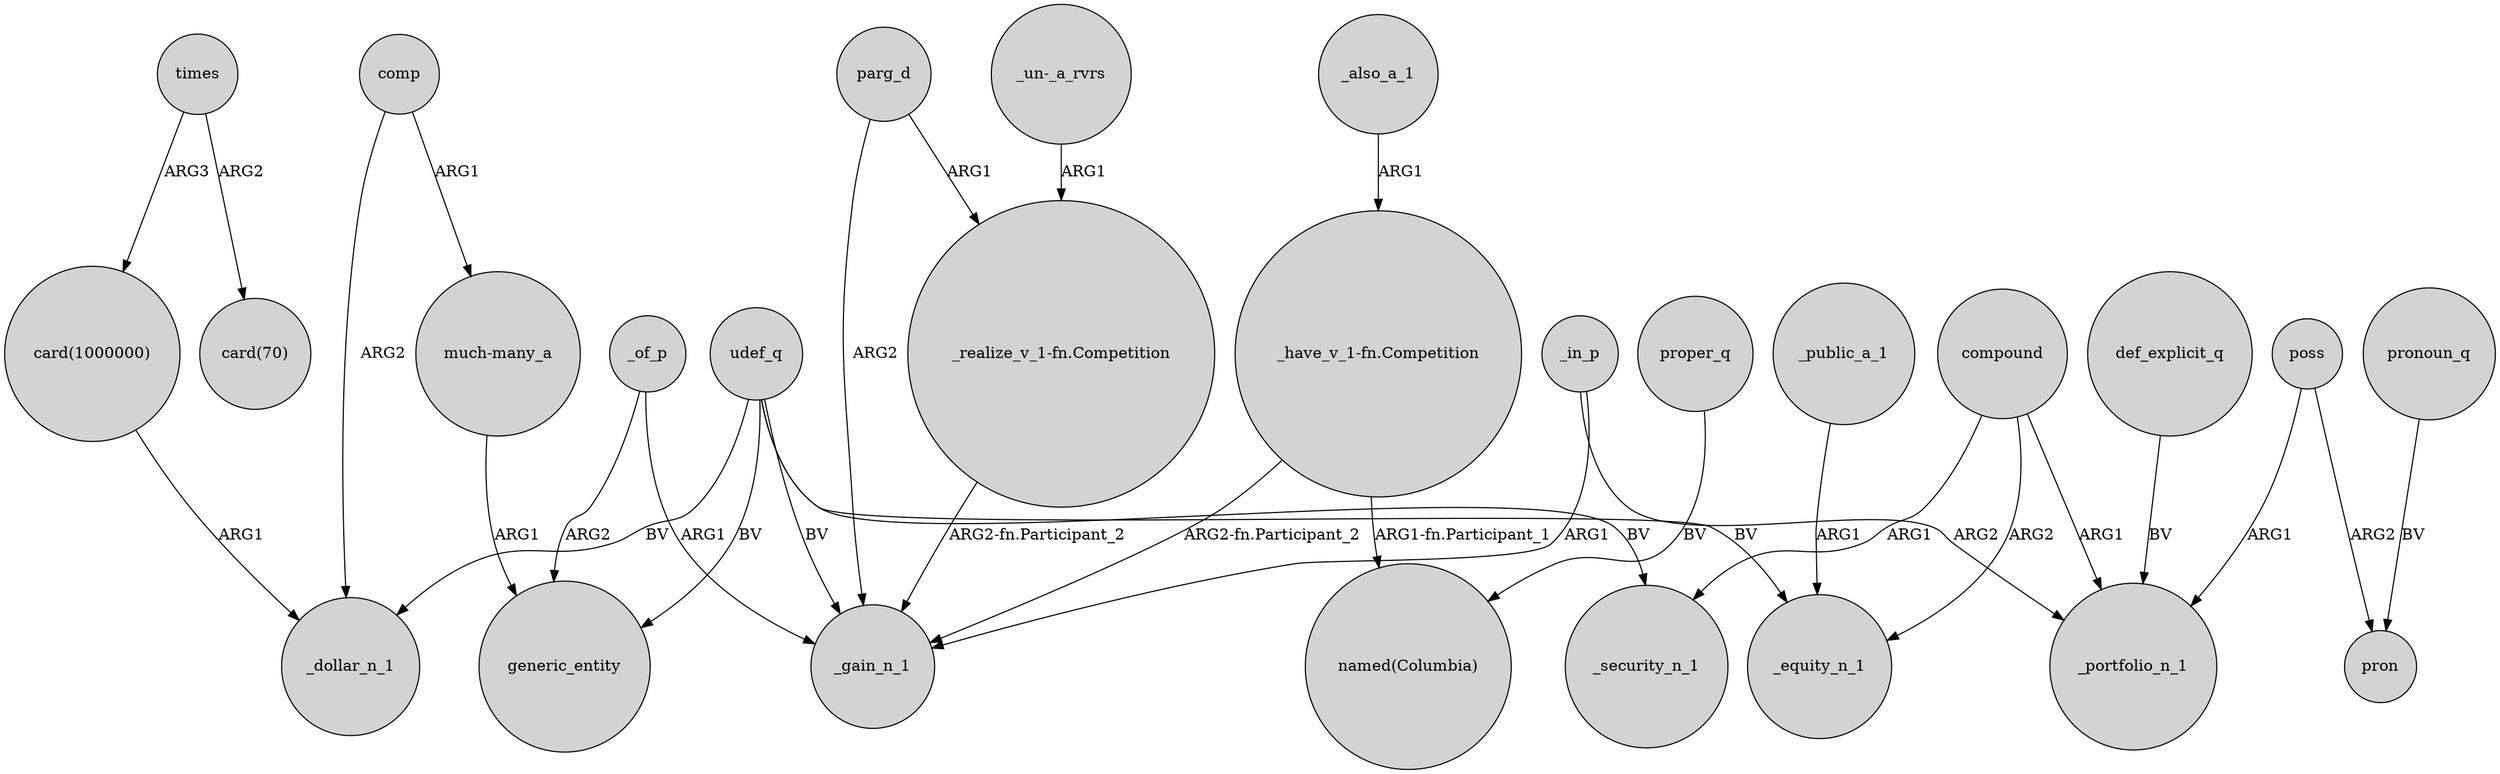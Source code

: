 digraph {
	node [shape=circle style=filled]
	times -> "card(70)" [label=ARG2]
	comp -> _dollar_n_1 [label=ARG2]
	"_realize_v_1-fn.Competition" -> _gain_n_1 [label="ARG2-fn.Participant_2"]
	udef_q -> _equity_n_1 [label=BV]
	times -> "card(1000000)" [label=ARG3]
	compound -> _portfolio_n_1 [label=ARG1]
	compound -> _equity_n_1 [label=ARG2]
	udef_q -> _security_n_1 [label=BV]
	_of_p -> _gain_n_1 [label=ARG1]
	parg_d -> _gain_n_1 [label=ARG2]
	udef_q -> generic_entity [label=BV]
	"_have_v_1-fn.Competition" -> _gain_n_1 [label="ARG2-fn.Participant_2"]
	pronoun_q -> pron [label=BV]
	poss -> pron [label=ARG2]
	comp -> "much-many_a" [label=ARG1]
	compound -> _security_n_1 [label=ARG1]
	"much-many_a" -> generic_entity [label=ARG1]
	_public_a_1 -> _equity_n_1 [label=ARG1]
	_of_p -> generic_entity [label=ARG2]
	"_have_v_1-fn.Competition" -> "named(Columbia)" [label="ARG1-fn.Participant_1"]
	udef_q -> _dollar_n_1 [label=BV]
	"card(1000000)" -> _dollar_n_1 [label=ARG1]
	poss -> _portfolio_n_1 [label=ARG1]
	_in_p -> _gain_n_1 [label=ARG1]
	proper_q -> "named(Columbia)" [label=BV]
	def_explicit_q -> _portfolio_n_1 [label=BV]
	"_un-_a_rvrs" -> "_realize_v_1-fn.Competition" [label=ARG1]
	_also_a_1 -> "_have_v_1-fn.Competition" [label=ARG1]
	parg_d -> "_realize_v_1-fn.Competition" [label=ARG1]
	_in_p -> _portfolio_n_1 [label=ARG2]
	udef_q -> _gain_n_1 [label=BV]
}
